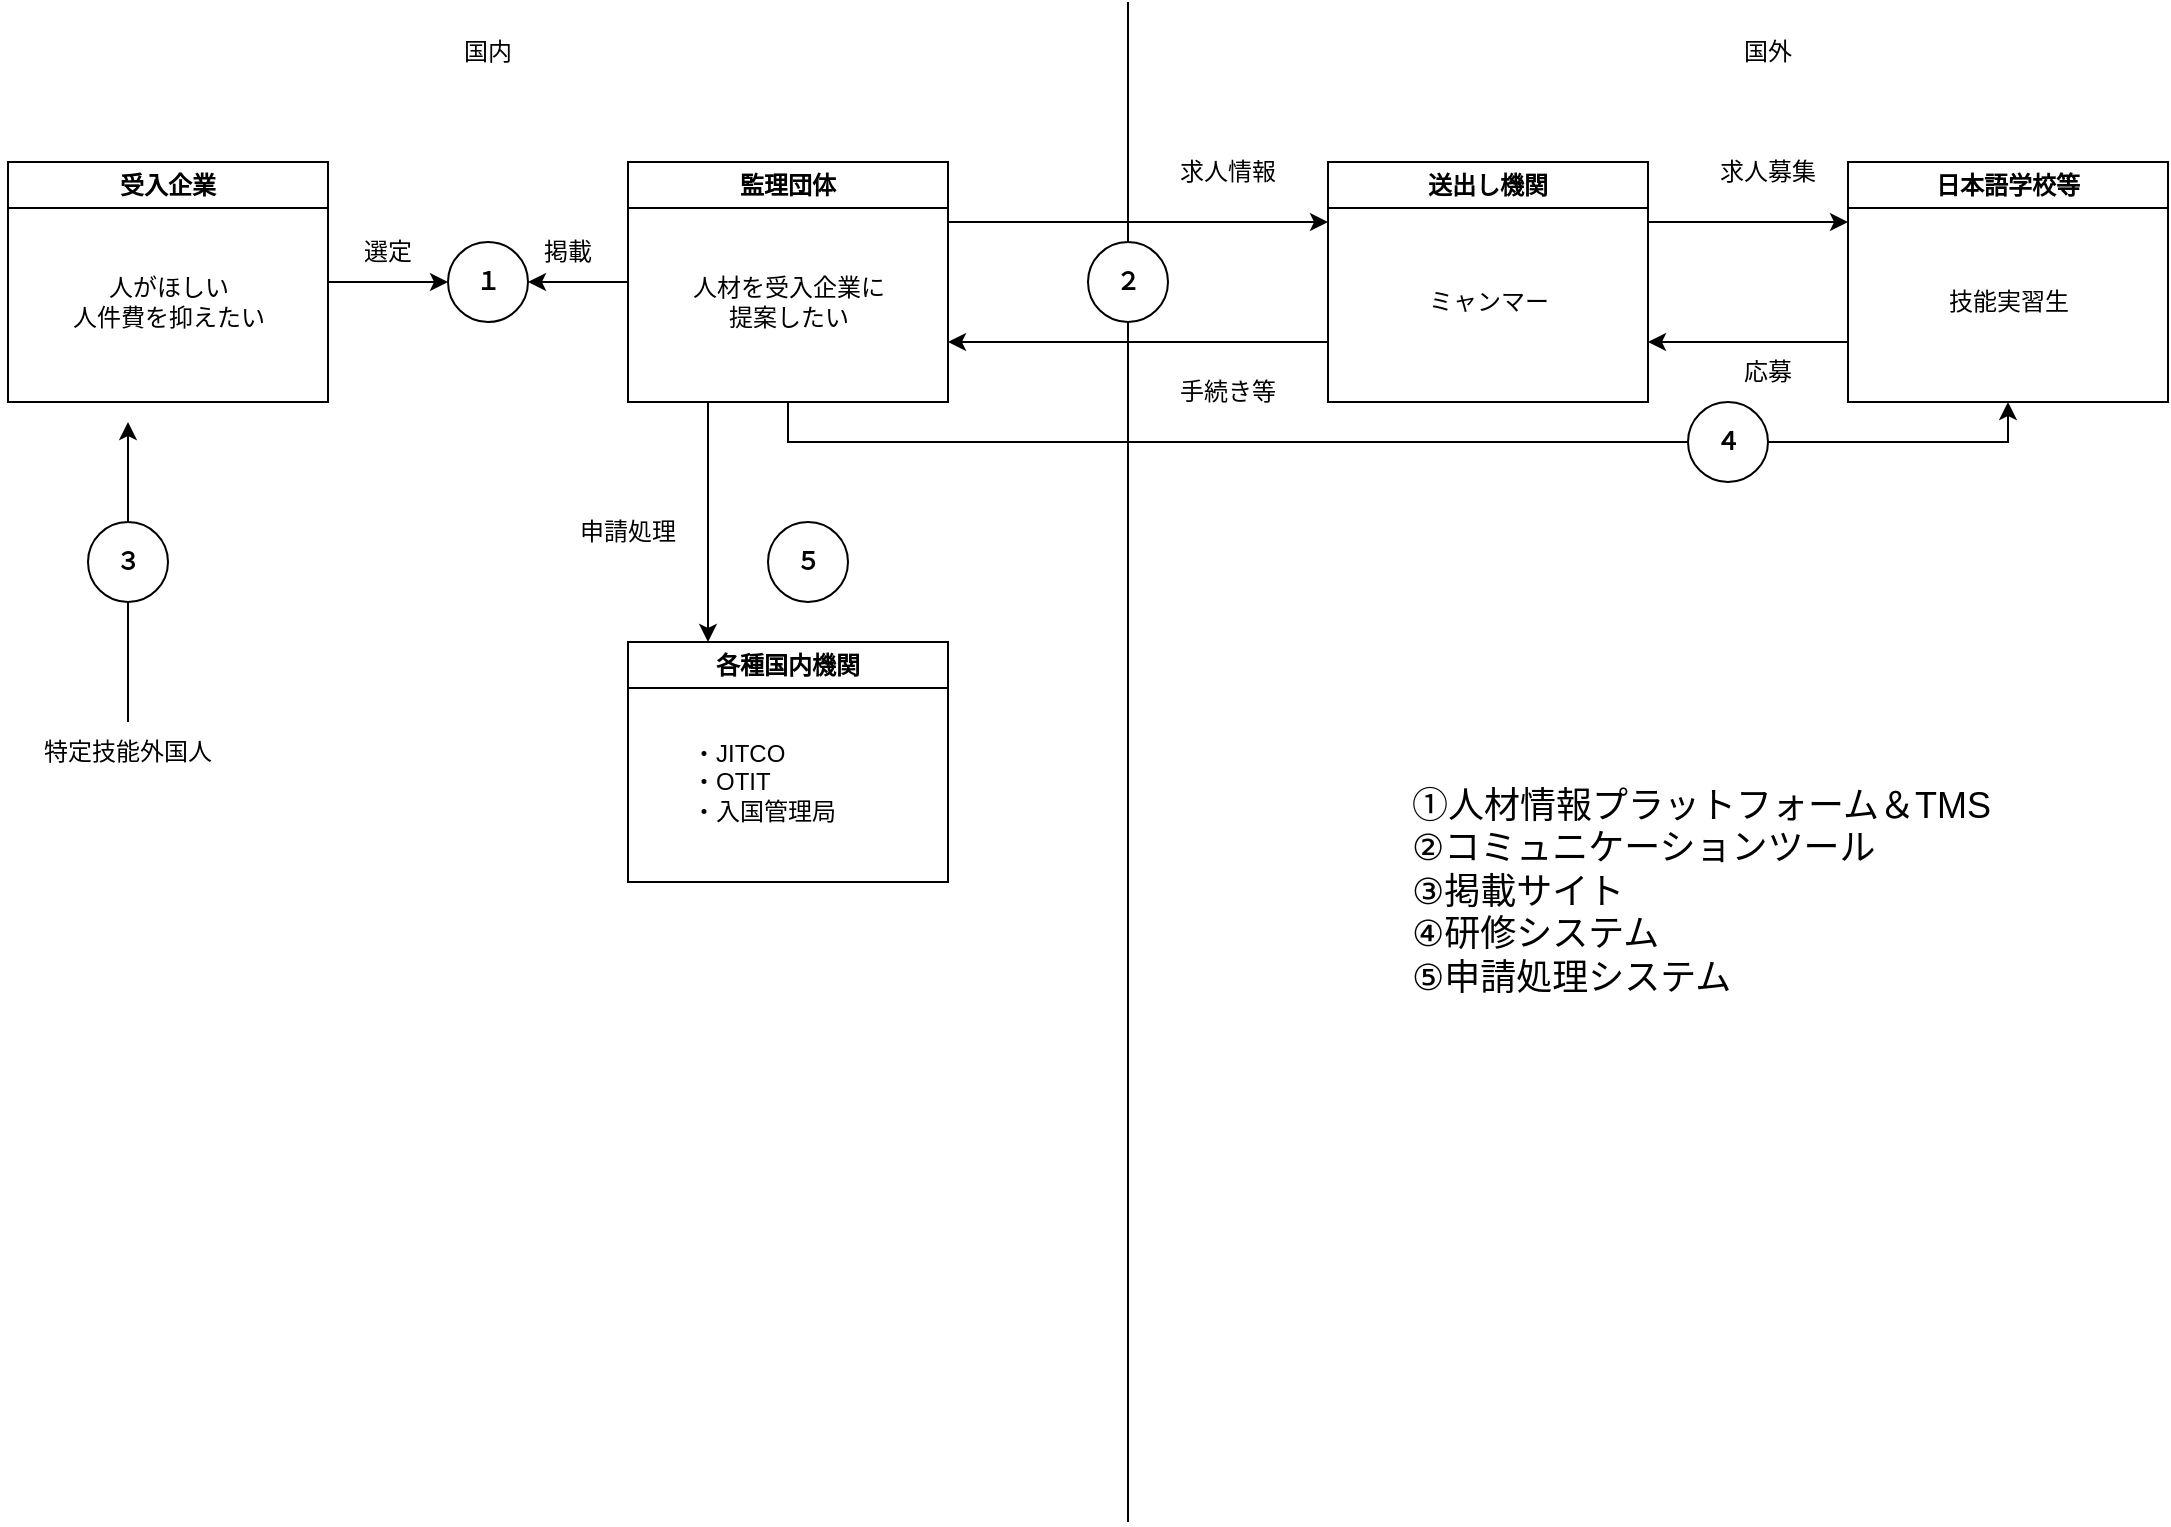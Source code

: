 <mxfile version="22.1.21" type="github">
  <diagram name="ページ1" id="HRNIgumUpjEWDVruRv9k">
    <mxGraphModel dx="1674" dy="746" grid="1" gridSize="10" guides="1" tooltips="1" connect="1" arrows="1" fold="1" page="1" pageScale="1" pageWidth="1169" pageHeight="827" math="0" shadow="0">
      <root>
        <mxCell id="0" />
        <mxCell id="1" parent="0" />
        <mxCell id="LYvKB-2R4lMAGz89C2_r-15" value="" style="edgeStyle=orthogonalEdgeStyle;rounded=0;orthogonalLoop=1;jettySize=auto;html=1;" edge="1" parent="1" source="LYvKB-2R4lMAGz89C2_r-1" target="LYvKB-2R4lMAGz89C2_r-14">
          <mxGeometry relative="1" as="geometry" />
        </mxCell>
        <mxCell id="LYvKB-2R4lMAGz89C2_r-1" value="受入企業" style="swimlane;whiteSpace=wrap;html=1;" vertex="1" parent="1">
          <mxGeometry x="40" y="80" width="160" height="120" as="geometry" />
        </mxCell>
        <mxCell id="LYvKB-2R4lMAGz89C2_r-2" value="人がほしい&lt;br&gt;人件費を抑えたい" style="text;html=1;align=center;verticalAlign=middle;resizable=0;points=[];autosize=1;strokeColor=none;fillColor=none;" vertex="1" parent="LYvKB-2R4lMAGz89C2_r-1">
          <mxGeometry x="20" y="50" width="120" height="40" as="geometry" />
        </mxCell>
        <mxCell id="LYvKB-2R4lMAGz89C2_r-11" style="edgeStyle=orthogonalEdgeStyle;rounded=0;orthogonalLoop=1;jettySize=auto;html=1;exitX=1;exitY=0.25;exitDx=0;exitDy=0;entryX=0;entryY=0.25;entryDx=0;entryDy=0;" edge="1" parent="1" source="LYvKB-2R4lMAGz89C2_r-3" target="LYvKB-2R4lMAGz89C2_r-5">
          <mxGeometry relative="1" as="geometry" />
        </mxCell>
        <mxCell id="LYvKB-2R4lMAGz89C2_r-16" style="edgeStyle=orthogonalEdgeStyle;rounded=0;orthogonalLoop=1;jettySize=auto;html=1;exitX=0;exitY=0.5;exitDx=0;exitDy=0;entryX=1;entryY=0.5;entryDx=0;entryDy=0;" edge="1" parent="1" source="LYvKB-2R4lMAGz89C2_r-3" target="LYvKB-2R4lMAGz89C2_r-14">
          <mxGeometry relative="1" as="geometry" />
        </mxCell>
        <mxCell id="LYvKB-2R4lMAGz89C2_r-18" style="edgeStyle=orthogonalEdgeStyle;rounded=0;orthogonalLoop=1;jettySize=auto;html=1;exitX=0.5;exitY=1;exitDx=0;exitDy=0;entryX=0.5;entryY=1;entryDx=0;entryDy=0;" edge="1" parent="1" source="LYvKB-2R4lMAGz89C2_r-3" target="LYvKB-2R4lMAGz89C2_r-7">
          <mxGeometry relative="1" as="geometry" />
        </mxCell>
        <mxCell id="LYvKB-2R4lMAGz89C2_r-26" style="edgeStyle=orthogonalEdgeStyle;rounded=0;orthogonalLoop=1;jettySize=auto;html=1;exitX=0.25;exitY=1;exitDx=0;exitDy=0;entryX=0.25;entryY=0;entryDx=0;entryDy=0;" edge="1" parent="1" source="LYvKB-2R4lMAGz89C2_r-3" target="LYvKB-2R4lMAGz89C2_r-24">
          <mxGeometry relative="1" as="geometry" />
        </mxCell>
        <mxCell id="LYvKB-2R4lMAGz89C2_r-3" value="監理団体" style="swimlane;whiteSpace=wrap;html=1;" vertex="1" parent="1">
          <mxGeometry x="350" y="80" width="160" height="120" as="geometry" />
        </mxCell>
        <mxCell id="LYvKB-2R4lMAGz89C2_r-4" value="人材を受入企業に&lt;br&gt;提案したい" style="text;html=1;align=center;verticalAlign=middle;resizable=0;points=[];autosize=1;strokeColor=none;fillColor=none;" vertex="1" parent="LYvKB-2R4lMAGz89C2_r-3">
          <mxGeometry x="20" y="50" width="120" height="40" as="geometry" />
        </mxCell>
        <mxCell id="LYvKB-2R4lMAGz89C2_r-9" style="edgeStyle=orthogonalEdgeStyle;rounded=0;orthogonalLoop=1;jettySize=auto;html=1;exitX=1;exitY=0.25;exitDx=0;exitDy=0;entryX=0;entryY=0.25;entryDx=0;entryDy=0;" edge="1" parent="1" source="LYvKB-2R4lMAGz89C2_r-5" target="LYvKB-2R4lMAGz89C2_r-7">
          <mxGeometry relative="1" as="geometry" />
        </mxCell>
        <mxCell id="LYvKB-2R4lMAGz89C2_r-12" style="edgeStyle=orthogonalEdgeStyle;rounded=0;orthogonalLoop=1;jettySize=auto;html=1;exitX=0;exitY=0.75;exitDx=0;exitDy=0;entryX=1;entryY=0.75;entryDx=0;entryDy=0;" edge="1" parent="1" source="LYvKB-2R4lMAGz89C2_r-5" target="LYvKB-2R4lMAGz89C2_r-3">
          <mxGeometry relative="1" as="geometry" />
        </mxCell>
        <mxCell id="LYvKB-2R4lMAGz89C2_r-5" value="送出し機関" style="swimlane;whiteSpace=wrap;html=1;" vertex="1" parent="1">
          <mxGeometry x="700" y="80" width="160" height="120" as="geometry" />
        </mxCell>
        <mxCell id="LYvKB-2R4lMAGz89C2_r-6" value="ミャンマー" style="text;html=1;align=center;verticalAlign=middle;resizable=0;points=[];autosize=1;strokeColor=none;fillColor=none;" vertex="1" parent="LYvKB-2R4lMAGz89C2_r-5">
          <mxGeometry x="40" y="55" width="80" height="30" as="geometry" />
        </mxCell>
        <mxCell id="LYvKB-2R4lMAGz89C2_r-10" style="edgeStyle=orthogonalEdgeStyle;rounded=0;orthogonalLoop=1;jettySize=auto;html=1;exitX=0;exitY=0.75;exitDx=0;exitDy=0;entryX=1;entryY=0.75;entryDx=0;entryDy=0;" edge="1" parent="1" source="LYvKB-2R4lMAGz89C2_r-7" target="LYvKB-2R4lMAGz89C2_r-5">
          <mxGeometry relative="1" as="geometry" />
        </mxCell>
        <mxCell id="LYvKB-2R4lMAGz89C2_r-7" value="日本語学校等" style="swimlane;whiteSpace=wrap;html=1;" vertex="1" parent="1">
          <mxGeometry x="960" y="80" width="160" height="120" as="geometry" />
        </mxCell>
        <mxCell id="LYvKB-2R4lMAGz89C2_r-8" value="技能実習生" style="text;html=1;align=center;verticalAlign=middle;resizable=0;points=[];autosize=1;strokeColor=none;fillColor=none;" vertex="1" parent="LYvKB-2R4lMAGz89C2_r-7">
          <mxGeometry x="40" y="55" width="80" height="30" as="geometry" />
        </mxCell>
        <mxCell id="LYvKB-2R4lMAGz89C2_r-13" value="" style="endArrow=none;html=1;rounded=0;" edge="1" parent="1">
          <mxGeometry width="50" height="50" relative="1" as="geometry">
            <mxPoint x="600" y="760" as="sourcePoint" />
            <mxPoint x="600" as="targetPoint" />
          </mxGeometry>
        </mxCell>
        <mxCell id="LYvKB-2R4lMAGz89C2_r-14" value="１" style="ellipse;whiteSpace=wrap;html=1;fontStyle=1;startSize=23;" vertex="1" parent="1">
          <mxGeometry x="260" y="120" width="40" height="40" as="geometry" />
        </mxCell>
        <mxCell id="LYvKB-2R4lMAGz89C2_r-17" value="２" style="ellipse;whiteSpace=wrap;html=1;fontStyle=1;startSize=23;" vertex="1" parent="1">
          <mxGeometry x="580" y="120" width="40" height="40" as="geometry" />
        </mxCell>
        <mxCell id="LYvKB-2R4lMAGz89C2_r-19" value="４" style="ellipse;whiteSpace=wrap;html=1;fontStyle=1;startSize=23;" vertex="1" parent="1">
          <mxGeometry x="880" y="200" width="40" height="40" as="geometry" />
        </mxCell>
        <mxCell id="LYvKB-2R4lMAGz89C2_r-22" style="edgeStyle=orthogonalEdgeStyle;rounded=0;orthogonalLoop=1;jettySize=auto;html=1;exitX=0.5;exitY=0;exitDx=0;exitDy=0;" edge="1" parent="1" source="LYvKB-2R4lMAGz89C2_r-21">
          <mxGeometry relative="1" as="geometry">
            <mxPoint x="100" y="210" as="targetPoint" />
          </mxGeometry>
        </mxCell>
        <mxCell id="LYvKB-2R4lMAGz89C2_r-21" value="特定技能外国人" style="text;html=1;strokeColor=none;fillColor=none;align=center;verticalAlign=middle;whiteSpace=wrap;rounded=0;shadow=1;" vertex="1" parent="1">
          <mxGeometry x="40" y="360" width="120" height="30" as="geometry" />
        </mxCell>
        <mxCell id="LYvKB-2R4lMAGz89C2_r-23" value="３" style="ellipse;whiteSpace=wrap;html=1;fontStyle=1;startSize=23;" vertex="1" parent="1">
          <mxGeometry x="80" y="260" width="40" height="40" as="geometry" />
        </mxCell>
        <mxCell id="LYvKB-2R4lMAGz89C2_r-24" value="各種国内機関" style="swimlane;whiteSpace=wrap;html=1;" vertex="1" parent="1">
          <mxGeometry x="350" y="320" width="160" height="120" as="geometry" />
        </mxCell>
        <mxCell id="LYvKB-2R4lMAGz89C2_r-25" value="・JITCO&lt;br&gt;・OTIT&lt;br&gt;・入国管理局" style="text;html=1;align=left;verticalAlign=middle;resizable=0;points=[];autosize=1;strokeColor=none;fillColor=none;" vertex="1" parent="LYvKB-2R4lMAGz89C2_r-24">
          <mxGeometry x="30" y="40" width="100" height="60" as="geometry" />
        </mxCell>
        <mxCell id="LYvKB-2R4lMAGz89C2_r-27" value="５" style="ellipse;whiteSpace=wrap;html=1;fontStyle=1;startSize=23;" vertex="1" parent="1">
          <mxGeometry x="420" y="260" width="40" height="40" as="geometry" />
        </mxCell>
        <mxCell id="LYvKB-2R4lMAGz89C2_r-29" value="&lt;span style=&quot;background-color: initial; font-size: 18px; text-align: justify;&quot;&gt;①人材情報プラットフォーム＆TMS&lt;/span&gt;&lt;br&gt;&lt;span style=&quot;background-color: initial; font-size: 18px; text-align: justify;&quot;&gt;②コミュニケーションツール&lt;/span&gt;&lt;br&gt;&lt;span style=&quot;background-color: initial; font-size: 18px; text-align: justify;&quot;&gt;③掲載サイト&lt;/span&gt;&lt;br&gt;&lt;span style=&quot;background-color: initial; font-size: 18px; text-align: justify;&quot;&gt;④研修システム&lt;/span&gt;&lt;br&gt;&lt;span style=&quot;background-color: initial; font-size: 18px; text-align: justify;&quot;&gt;⑤申請処理システム&lt;/span&gt;" style="text;html=1;strokeColor=none;fillColor=none;align=left;verticalAlign=middle;whiteSpace=wrap;rounded=0;" vertex="1" parent="1">
          <mxGeometry x="740" y="350" width="370" height="190" as="geometry" />
        </mxCell>
        <mxCell id="LYvKB-2R4lMAGz89C2_r-30" value="国内" style="text;html=1;strokeColor=none;fillColor=none;align=center;verticalAlign=middle;whiteSpace=wrap;rounded=0;" vertex="1" parent="1">
          <mxGeometry x="250" y="10" width="60" height="30" as="geometry" />
        </mxCell>
        <mxCell id="LYvKB-2R4lMAGz89C2_r-31" value="国外" style="text;html=1;strokeColor=none;fillColor=none;align=center;verticalAlign=middle;whiteSpace=wrap;rounded=0;" vertex="1" parent="1">
          <mxGeometry x="890" y="10" width="60" height="30" as="geometry" />
        </mxCell>
        <mxCell id="LYvKB-2R4lMAGz89C2_r-32" value="選定" style="text;html=1;strokeColor=none;fillColor=none;align=center;verticalAlign=middle;whiteSpace=wrap;rounded=0;" vertex="1" parent="1">
          <mxGeometry x="200" y="110" width="60" height="30" as="geometry" />
        </mxCell>
        <mxCell id="LYvKB-2R4lMAGz89C2_r-33" value="掲載" style="text;html=1;strokeColor=none;fillColor=none;align=center;verticalAlign=middle;whiteSpace=wrap;rounded=0;" vertex="1" parent="1">
          <mxGeometry x="290" y="110" width="60" height="30" as="geometry" />
        </mxCell>
        <mxCell id="LYvKB-2R4lMAGz89C2_r-35" value="求人情報" style="text;html=1;strokeColor=none;fillColor=none;align=center;verticalAlign=middle;whiteSpace=wrap;rounded=0;" vertex="1" parent="1">
          <mxGeometry x="620" y="70" width="60" height="30" as="geometry" />
        </mxCell>
        <mxCell id="LYvKB-2R4lMAGz89C2_r-37" value="手続き等" style="text;html=1;strokeColor=none;fillColor=none;align=center;verticalAlign=middle;whiteSpace=wrap;rounded=0;" vertex="1" parent="1">
          <mxGeometry x="620" y="180" width="60" height="30" as="geometry" />
        </mxCell>
        <mxCell id="LYvKB-2R4lMAGz89C2_r-38" value="申請処理" style="text;html=1;strokeColor=none;fillColor=none;align=center;verticalAlign=middle;whiteSpace=wrap;rounded=0;" vertex="1" parent="1">
          <mxGeometry x="320" y="250" width="60" height="30" as="geometry" />
        </mxCell>
        <mxCell id="LYvKB-2R4lMAGz89C2_r-39" value="求人募集" style="text;html=1;strokeColor=none;fillColor=none;align=center;verticalAlign=middle;whiteSpace=wrap;rounded=0;" vertex="1" parent="1">
          <mxGeometry x="890" y="70" width="60" height="30" as="geometry" />
        </mxCell>
        <mxCell id="LYvKB-2R4lMAGz89C2_r-40" value="応募" style="text;html=1;strokeColor=none;fillColor=none;align=center;verticalAlign=middle;whiteSpace=wrap;rounded=0;" vertex="1" parent="1">
          <mxGeometry x="890" y="170" width="60" height="30" as="geometry" />
        </mxCell>
      </root>
    </mxGraphModel>
  </diagram>
</mxfile>
